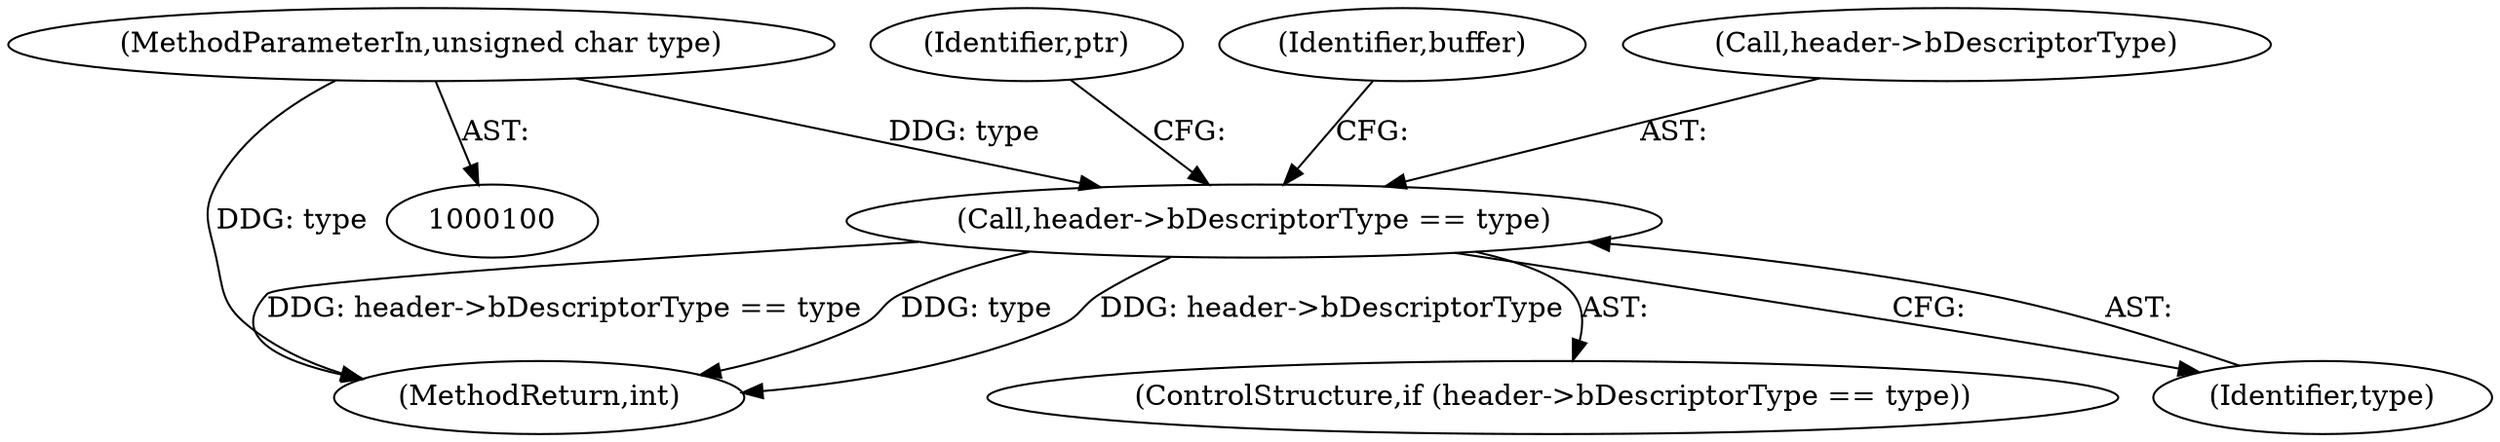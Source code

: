 digraph "1_linux_704620afc70cf47abb9d6a1a57f3825d2bca49cf_0@del" {
"1000103" [label="(MethodParameterIn,unsigned char type)"];
"1000129" [label="(Call,header->bDescriptorType == type)"];
"1000129" [label="(Call,header->bDescriptorType == type)"];
"1000137" [label="(Identifier,ptr)"];
"1000103" [label="(MethodParameterIn,unsigned char type)"];
"1000142" [label="(Identifier,buffer)"];
"1000154" [label="(MethodReturn,int)"];
"1000128" [label="(ControlStructure,if (header->bDescriptorType == type))"];
"1000133" [label="(Identifier,type)"];
"1000130" [label="(Call,header->bDescriptorType)"];
"1000103" -> "1000100"  [label="AST: "];
"1000103" -> "1000154"  [label="DDG: type"];
"1000103" -> "1000129"  [label="DDG: type"];
"1000129" -> "1000128"  [label="AST: "];
"1000129" -> "1000133"  [label="CFG: "];
"1000130" -> "1000129"  [label="AST: "];
"1000133" -> "1000129"  [label="AST: "];
"1000137" -> "1000129"  [label="CFG: "];
"1000142" -> "1000129"  [label="CFG: "];
"1000129" -> "1000154"  [label="DDG: header->bDescriptorType"];
"1000129" -> "1000154"  [label="DDG: header->bDescriptorType == type"];
"1000129" -> "1000154"  [label="DDG: type"];
}

